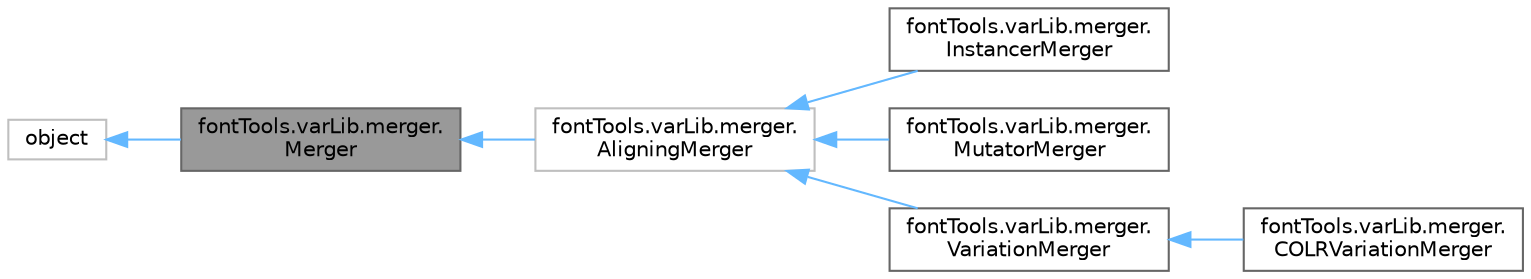 digraph "fontTools.varLib.merger.Merger"
{
 // LATEX_PDF_SIZE
  bgcolor="transparent";
  edge [fontname=Helvetica,fontsize=10,labelfontname=Helvetica,labelfontsize=10];
  node [fontname=Helvetica,fontsize=10,shape=box,height=0.2,width=0.4];
  rankdir="LR";
  Node1 [id="Node000001",label="fontTools.varLib.merger.\lMerger",height=0.2,width=0.4,color="gray40", fillcolor="grey60", style="filled", fontcolor="black",tooltip=" "];
  Node2 -> Node1 [id="edge7_Node000001_Node000002",dir="back",color="steelblue1",style="solid",tooltip=" "];
  Node2 [id="Node000002",label="object",height=0.2,width=0.4,color="grey75", fillcolor="white", style="filled",tooltip=" "];
  Node1 -> Node3 [id="edge8_Node000001_Node000003",dir="back",color="steelblue1",style="solid",tooltip=" "];
  Node3 [id="Node000003",label="fontTools.varLib.merger.\lAligningMerger",height=0.2,width=0.4,color="grey75", fillcolor="white", style="filled",URL="$d0/dd0/classfontTools_1_1varLib_1_1merger_1_1AligningMerger.html",tooltip=" "];
  Node3 -> Node4 [id="edge9_Node000003_Node000004",dir="back",color="steelblue1",style="solid",tooltip=" "];
  Node4 [id="Node000004",label="fontTools.varLib.merger.\lInstancerMerger",height=0.2,width=0.4,color="gray40", fillcolor="white", style="filled",URL="$d5/d7e/classfontTools_1_1varLib_1_1merger_1_1InstancerMerger.html",tooltip=" "];
  Node3 -> Node5 [id="edge10_Node000003_Node000005",dir="back",color="steelblue1",style="solid",tooltip=" "];
  Node5 [id="Node000005",label="fontTools.varLib.merger.\lMutatorMerger",height=0.2,width=0.4,color="gray40", fillcolor="white", style="filled",URL="$da/d5b/classfontTools_1_1varLib_1_1merger_1_1MutatorMerger.html",tooltip=" "];
  Node3 -> Node6 [id="edge11_Node000003_Node000006",dir="back",color="steelblue1",style="solid",tooltip=" "];
  Node6 [id="Node000006",label="fontTools.varLib.merger.\lVariationMerger",height=0.2,width=0.4,color="gray40", fillcolor="white", style="filled",URL="$dd/d61/classfontTools_1_1varLib_1_1merger_1_1VariationMerger.html",tooltip=" "];
  Node6 -> Node7 [id="edge12_Node000006_Node000007",dir="back",color="steelblue1",style="solid",tooltip=" "];
  Node7 [id="Node000007",label="fontTools.varLib.merger.\lCOLRVariationMerger",height=0.2,width=0.4,color="gray40", fillcolor="white", style="filled",URL="$d7/dcd/classfontTools_1_1varLib_1_1merger_1_1COLRVariationMerger.html",tooltip=" "];
}
